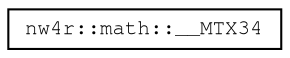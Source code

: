digraph "Graphical Class Hierarchy"
{
 // LATEX_PDF_SIZE
  edge [fontname="FreeMono",fontsize="10",labelfontname="FreeMono",labelfontsize="10"];
  node [fontname="FreeMono",fontsize="10",shape=record];
  rankdir="LR";
  Node0 [label="nw4r::math::__MTX34",height=0.2,width=0.4,color="black", fillcolor="white", style="filled",URL="$structnw4r_1_1math_1_1_____m_t_x34.html",tooltip=" "];
}
